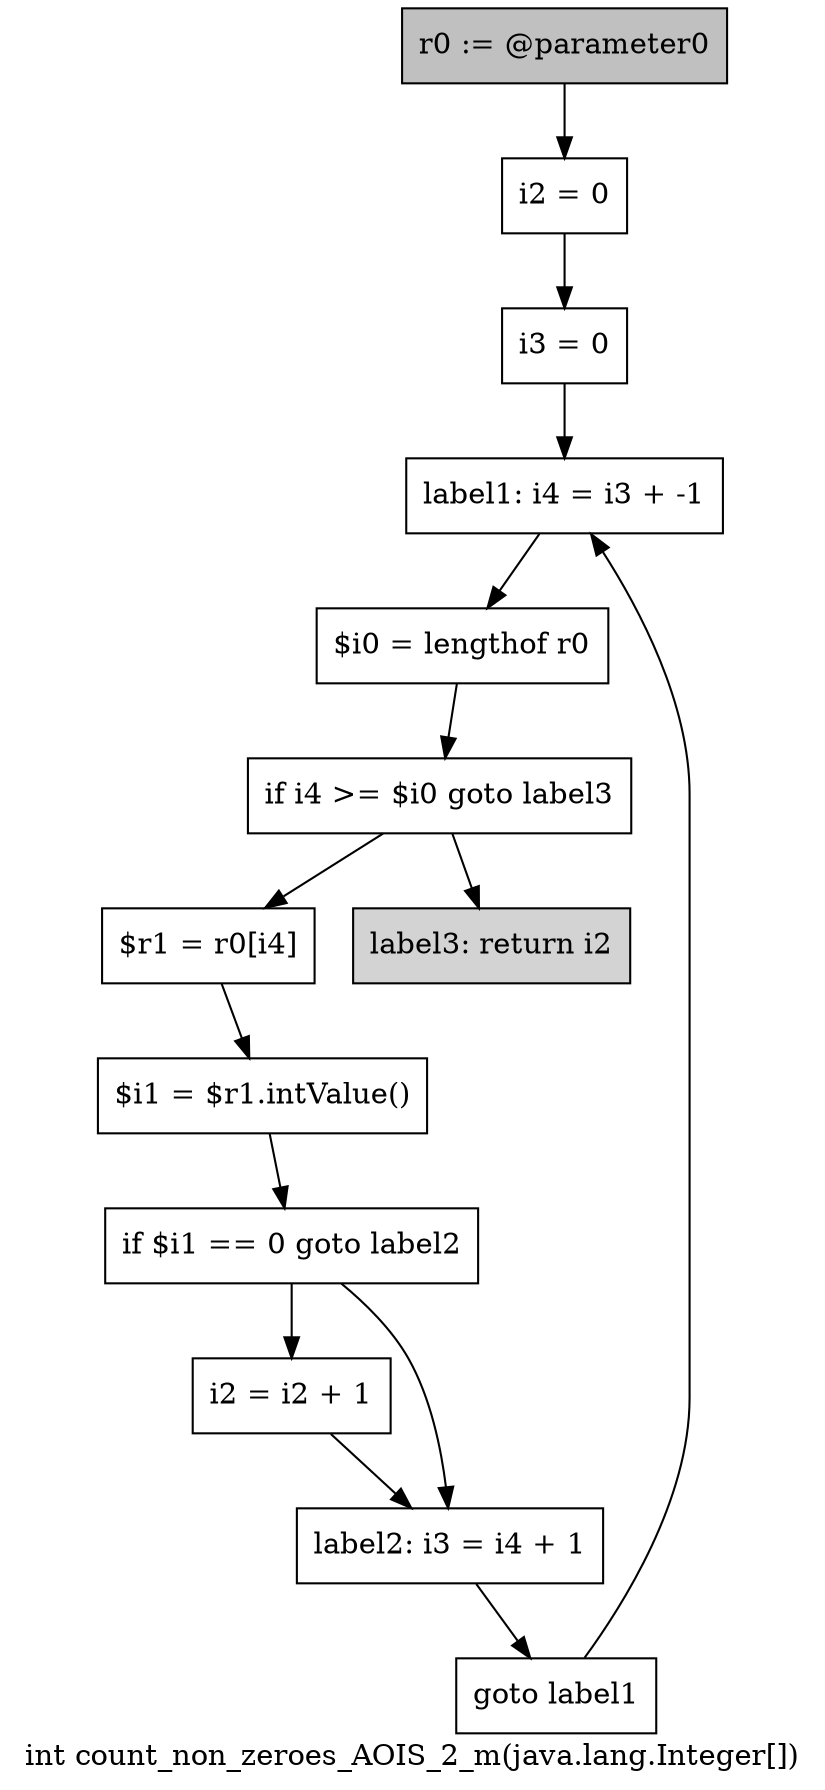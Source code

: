 digraph "int count_non_zeroes_AOIS_2_m(java.lang.Integer[])" {
    label="int count_non_zeroes_AOIS_2_m(java.lang.Integer[])";
    node [shape=box];
    "0" [style=filled,fillcolor=gray,label="r0 := @parameter0",];
    "1" [label="i2 = 0",];
    "0"->"1";
    "2" [label="i3 = 0",];
    "1"->"2";
    "3" [label="label1: i4 = i3 + -1",];
    "2"->"3";
    "4" [label="$i0 = lengthof r0",];
    "3"->"4";
    "5" [label="if i4 >= $i0 goto label3",];
    "4"->"5";
    "6" [label="$r1 = r0[i4]",];
    "5"->"6";
    "12" [style=filled,fillcolor=lightgray,label="label3: return i2",];
    "5"->"12";
    "7" [label="$i1 = $r1.intValue()",];
    "6"->"7";
    "8" [label="if $i1 == 0 goto label2",];
    "7"->"8";
    "9" [label="i2 = i2 + 1",];
    "8"->"9";
    "10" [label="label2: i3 = i4 + 1",];
    "8"->"10";
    "9"->"10";
    "11" [label="goto label1",];
    "10"->"11";
    "11"->"3";
}
